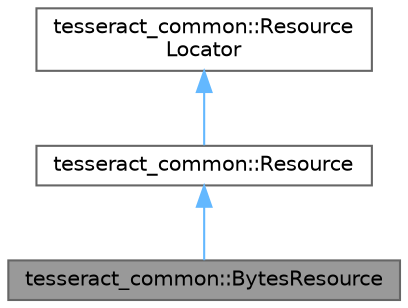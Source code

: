 digraph "tesseract_common::BytesResource"
{
 // LATEX_PDF_SIZE
  bgcolor="transparent";
  edge [fontname=Helvetica,fontsize=10,labelfontname=Helvetica,labelfontsize=10];
  node [fontname=Helvetica,fontsize=10,shape=box,height=0.2,width=0.4];
  Node1 [label="tesseract_common::BytesResource",height=0.2,width=0.4,color="gray40", fillcolor="grey60", style="filled", fontcolor="black",tooltip=" "];
  Node2 -> Node1 [dir="back",color="steelblue1",style="solid"];
  Node2 [label="tesseract_common::Resource",height=0.2,width=0.4,color="gray40", fillcolor="white", style="filled",URL="$d8/def/classtesseract__common_1_1Resource.html",tooltip="Represents resource data available from a file or url."];
  Node3 -> Node2 [dir="back",color="steelblue1",style="solid"];
  Node3 [label="tesseract_common::Resource\lLocator",height=0.2,width=0.4,color="gray40", fillcolor="white", style="filled",URL="$d0/de6/classtesseract__common_1_1ResourceLocator.html",tooltip="Abstract class for resource loaders."];
}
